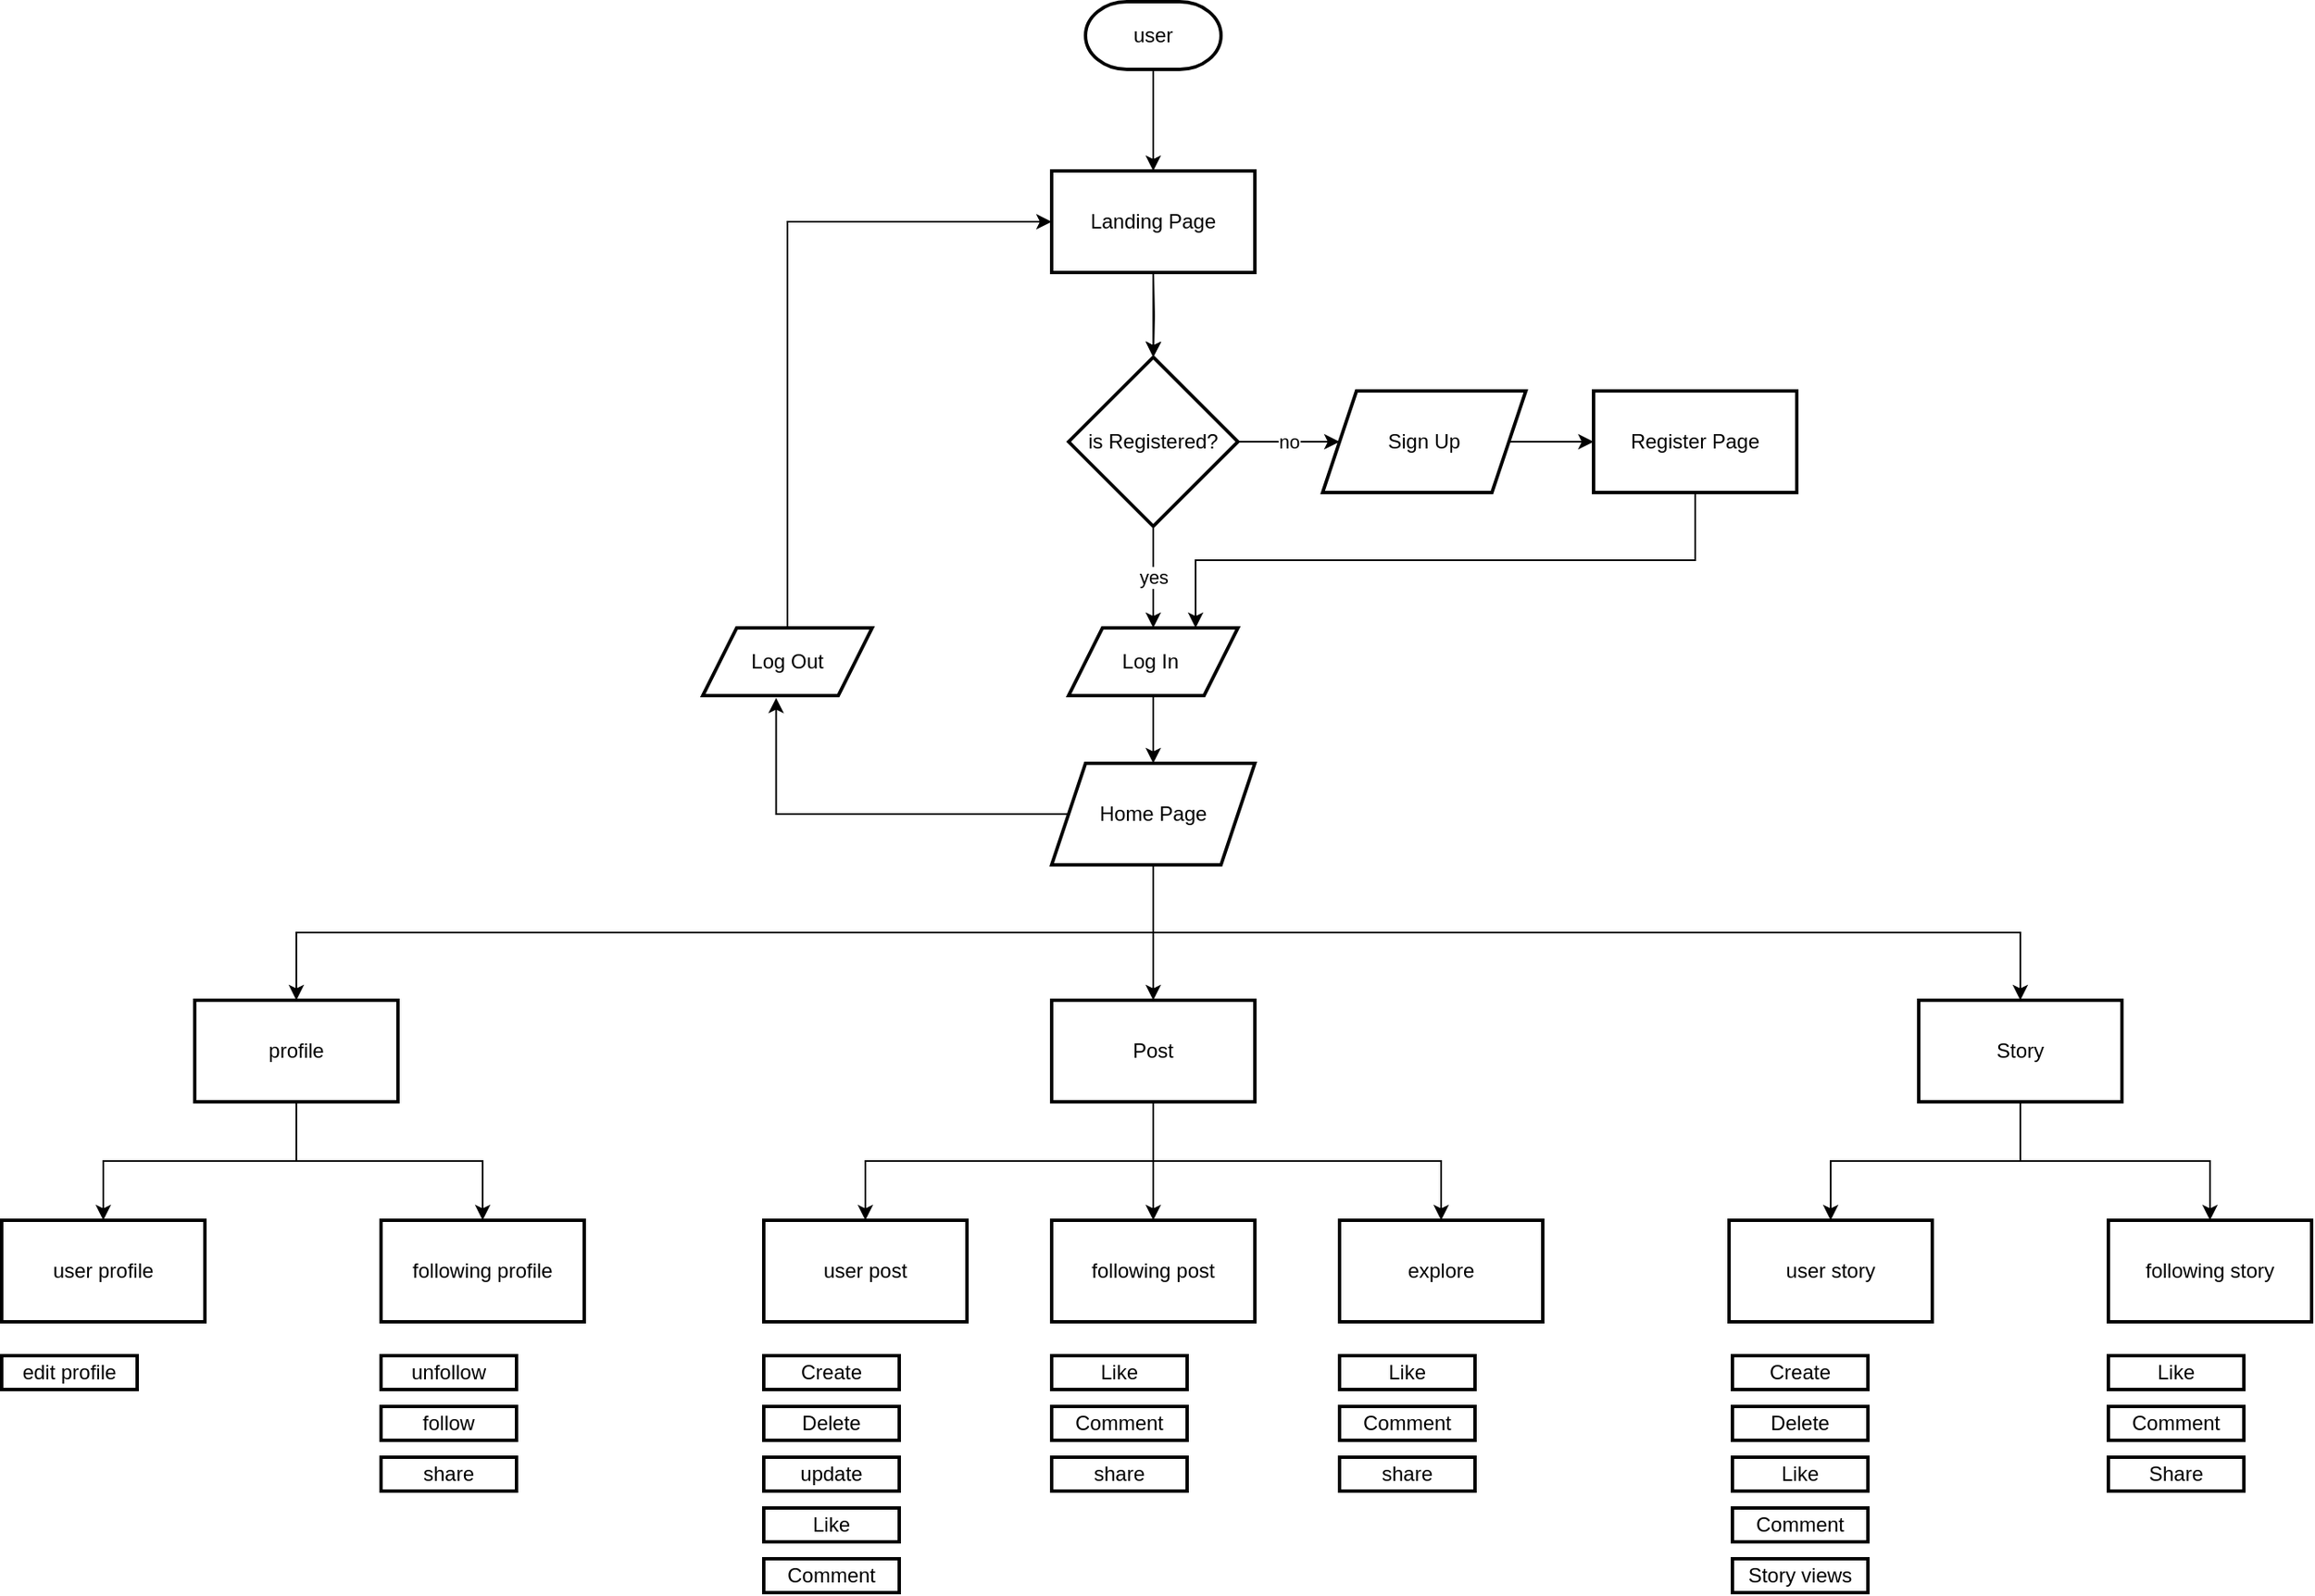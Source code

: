 <mxfile version="26.0.5">
  <diagram id="C5RBs43oDa-KdzZeNtuy" name="Page-1">
    <mxGraphModel dx="1588" dy="824" grid="1" gridSize="10" guides="1" tooltips="1" connect="1" arrows="1" fold="1" page="1" pageScale="1" pageWidth="827" pageHeight="1169" math="0" shadow="0">
      <root>
        <mxCell id="WIyWlLk6GJQsqaUBKTNV-0" />
        <mxCell id="WIyWlLk6GJQsqaUBKTNV-1" parent="WIyWlLk6GJQsqaUBKTNV-0" />
        <mxCell id="fB-u69kVFd3ww-bGuaCA-2" value="" style="edgeStyle=orthogonalEdgeStyle;rounded=0;orthogonalLoop=1;jettySize=auto;html=1;" edge="1" parent="WIyWlLk6GJQsqaUBKTNV-1" target="fB-u69kVFd3ww-bGuaCA-1">
          <mxGeometry relative="1" as="geometry">
            <mxPoint x="770" y="200" as="sourcePoint" />
          </mxGeometry>
        </mxCell>
        <mxCell id="fB-u69kVFd3ww-bGuaCA-53" value="" style="edgeStyle=orthogonalEdgeStyle;rounded=0;orthogonalLoop=1;jettySize=auto;html=1;exitX=0.5;exitY=1;exitDx=0;exitDy=0;exitPerimeter=0;entryX=0.5;entryY=0;entryDx=0;entryDy=0;" edge="1" parent="WIyWlLk6GJQsqaUBKTNV-1" source="fB-u69kVFd3ww-bGuaCA-52" target="fB-u69kVFd3ww-bGuaCA-54">
          <mxGeometry relative="1" as="geometry">
            <mxPoint x="770" y="160" as="sourcePoint" />
            <mxPoint x="880" y="120" as="targetPoint" />
          </mxGeometry>
        </mxCell>
        <mxCell id="fB-u69kVFd3ww-bGuaCA-4" value="yes" style="edgeStyle=orthogonalEdgeStyle;rounded=0;orthogonalLoop=1;jettySize=auto;html=1;" edge="1" parent="WIyWlLk6GJQsqaUBKTNV-1" source="fB-u69kVFd3ww-bGuaCA-1" target="fB-u69kVFd3ww-bGuaCA-3">
          <mxGeometry relative="1" as="geometry" />
        </mxCell>
        <mxCell id="fB-u69kVFd3ww-bGuaCA-6" value="no" style="edgeStyle=orthogonalEdgeStyle;rounded=0;orthogonalLoop=1;jettySize=auto;html=1;" edge="1" parent="WIyWlLk6GJQsqaUBKTNV-1" source="fB-u69kVFd3ww-bGuaCA-1" target="fB-u69kVFd3ww-bGuaCA-5">
          <mxGeometry relative="1" as="geometry" />
        </mxCell>
        <mxCell id="fB-u69kVFd3ww-bGuaCA-1" value="is Registered?" style="rhombus;whiteSpace=wrap;html=1;strokeWidth=2;" vertex="1" parent="WIyWlLk6GJQsqaUBKTNV-1">
          <mxGeometry x="720" y="250" width="100" height="100" as="geometry" />
        </mxCell>
        <mxCell id="fB-u69kVFd3ww-bGuaCA-8" value="" style="edgeStyle=orthogonalEdgeStyle;rounded=0;orthogonalLoop=1;jettySize=auto;html=1;" edge="1" parent="WIyWlLk6GJQsqaUBKTNV-1" source="fB-u69kVFd3ww-bGuaCA-3" target="fB-u69kVFd3ww-bGuaCA-7">
          <mxGeometry relative="1" as="geometry" />
        </mxCell>
        <mxCell id="fB-u69kVFd3ww-bGuaCA-3" value="Log In&amp;nbsp;" style="shape=parallelogram;perimeter=parallelogramPerimeter;whiteSpace=wrap;html=1;fixedSize=1;strokeWidth=2;" vertex="1" parent="WIyWlLk6GJQsqaUBKTNV-1">
          <mxGeometry x="720" y="410" width="100" height="40" as="geometry" />
        </mxCell>
        <mxCell id="fB-u69kVFd3ww-bGuaCA-11" value="" style="edgeStyle=orthogonalEdgeStyle;rounded=0;orthogonalLoop=1;jettySize=auto;html=1;" edge="1" parent="WIyWlLk6GJQsqaUBKTNV-1" source="fB-u69kVFd3ww-bGuaCA-5" target="fB-u69kVFd3ww-bGuaCA-10">
          <mxGeometry relative="1" as="geometry" />
        </mxCell>
        <mxCell id="fB-u69kVFd3ww-bGuaCA-5" value="Sign Up" style="shape=parallelogram;perimeter=parallelogramPerimeter;whiteSpace=wrap;html=1;fixedSize=1;strokeWidth=2;rounded=0;direction=west;" vertex="1" parent="WIyWlLk6GJQsqaUBKTNV-1">
          <mxGeometry x="870" y="270" width="120" height="60" as="geometry" />
        </mxCell>
        <mxCell id="fB-u69kVFd3ww-bGuaCA-16" value="" style="edgeStyle=orthogonalEdgeStyle;rounded=0;orthogonalLoop=1;jettySize=auto;html=1;exitX=0.5;exitY=1;exitDx=0;exitDy=0;" edge="1" parent="WIyWlLk6GJQsqaUBKTNV-1" source="fB-u69kVFd3ww-bGuaCA-7" target="fB-u69kVFd3ww-bGuaCA-15">
          <mxGeometry relative="1" as="geometry" />
        </mxCell>
        <mxCell id="fB-u69kVFd3ww-bGuaCA-19" value="" style="edgeStyle=orthogonalEdgeStyle;rounded=0;orthogonalLoop=1;jettySize=auto;html=1;exitX=0.5;exitY=1;exitDx=0;exitDy=0;" edge="1" parent="WIyWlLk6GJQsqaUBKTNV-1" source="fB-u69kVFd3ww-bGuaCA-7" target="fB-u69kVFd3ww-bGuaCA-18">
          <mxGeometry relative="1" as="geometry">
            <mxPoint x="770" y="600" as="sourcePoint" />
          </mxGeometry>
        </mxCell>
        <mxCell id="fB-u69kVFd3ww-bGuaCA-48" style="edgeStyle=orthogonalEdgeStyle;rounded=0;orthogonalLoop=1;jettySize=auto;html=1;exitX=0.5;exitY=1;exitDx=0;exitDy=0;entryX=0.5;entryY=0;entryDx=0;entryDy=0;" edge="1" parent="WIyWlLk6GJQsqaUBKTNV-1" source="fB-u69kVFd3ww-bGuaCA-7" target="fB-u69kVFd3ww-bGuaCA-22">
          <mxGeometry relative="1" as="geometry" />
        </mxCell>
        <mxCell id="fB-u69kVFd3ww-bGuaCA-59" value="" style="edgeStyle=orthogonalEdgeStyle;rounded=0;orthogonalLoop=1;jettySize=auto;html=1;entryX=0.433;entryY=1.033;entryDx=0;entryDy=0;entryPerimeter=0;" edge="1" parent="WIyWlLk6GJQsqaUBKTNV-1" source="fB-u69kVFd3ww-bGuaCA-7" target="fB-u69kVFd3ww-bGuaCA-65">
          <mxGeometry relative="1" as="geometry">
            <mxPoint x="564" y="460" as="targetPoint" />
          </mxGeometry>
        </mxCell>
        <mxCell id="fB-u69kVFd3ww-bGuaCA-7" value="Home Page" style="shape=parallelogram;perimeter=parallelogramPerimeter;whiteSpace=wrap;html=1;fixedSize=1;strokeWidth=2;" vertex="1" parent="WIyWlLk6GJQsqaUBKTNV-1">
          <mxGeometry x="710" y="490" width="120" height="60" as="geometry" />
        </mxCell>
        <mxCell id="fB-u69kVFd3ww-bGuaCA-14" style="edgeStyle=orthogonalEdgeStyle;rounded=0;orthogonalLoop=1;jettySize=auto;html=1;exitX=0.5;exitY=1;exitDx=0;exitDy=0;entryX=0.75;entryY=0;entryDx=0;entryDy=0;" edge="1" parent="WIyWlLk6GJQsqaUBKTNV-1" source="fB-u69kVFd3ww-bGuaCA-10" target="fB-u69kVFd3ww-bGuaCA-3">
          <mxGeometry relative="1" as="geometry" />
        </mxCell>
        <mxCell id="fB-u69kVFd3ww-bGuaCA-10" value="Register Page" style="whiteSpace=wrap;html=1;strokeWidth=2;" vertex="1" parent="WIyWlLk6GJQsqaUBKTNV-1">
          <mxGeometry x="1030" y="270" width="120" height="60" as="geometry" />
        </mxCell>
        <mxCell id="fB-u69kVFd3ww-bGuaCA-128" style="edgeStyle=orthogonalEdgeStyle;rounded=0;orthogonalLoop=1;jettySize=auto;html=1;exitX=0.5;exitY=1;exitDx=0;exitDy=0;entryX=0.5;entryY=0;entryDx=0;entryDy=0;" edge="1" parent="WIyWlLk6GJQsqaUBKTNV-1" source="fB-u69kVFd3ww-bGuaCA-15" target="fB-u69kVFd3ww-bGuaCA-74">
          <mxGeometry relative="1" as="geometry" />
        </mxCell>
        <mxCell id="fB-u69kVFd3ww-bGuaCA-129" style="edgeStyle=orthogonalEdgeStyle;rounded=0;orthogonalLoop=1;jettySize=auto;html=1;exitX=0.5;exitY=1;exitDx=0;exitDy=0;entryX=0.5;entryY=0;entryDx=0;entryDy=0;" edge="1" parent="WIyWlLk6GJQsqaUBKTNV-1" source="fB-u69kVFd3ww-bGuaCA-15" target="fB-u69kVFd3ww-bGuaCA-73">
          <mxGeometry relative="1" as="geometry" />
        </mxCell>
        <mxCell id="fB-u69kVFd3ww-bGuaCA-140" style="edgeStyle=orthogonalEdgeStyle;rounded=0;orthogonalLoop=1;jettySize=auto;html=1;exitX=0.5;exitY=1;exitDx=0;exitDy=0;entryX=0.5;entryY=0;entryDx=0;entryDy=0;" edge="1" parent="WIyWlLk6GJQsqaUBKTNV-1" source="fB-u69kVFd3ww-bGuaCA-15" target="fB-u69kVFd3ww-bGuaCA-137">
          <mxGeometry relative="1" as="geometry" />
        </mxCell>
        <mxCell id="fB-u69kVFd3ww-bGuaCA-15" value="Post" style="whiteSpace=wrap;html=1;strokeWidth=2;" vertex="1" parent="WIyWlLk6GJQsqaUBKTNV-1">
          <mxGeometry x="710" y="630" width="120" height="60" as="geometry" />
        </mxCell>
        <mxCell id="fB-u69kVFd3ww-bGuaCA-130" style="edgeStyle=orthogonalEdgeStyle;rounded=0;orthogonalLoop=1;jettySize=auto;html=1;exitX=0.5;exitY=1;exitDx=0;exitDy=0;entryX=0.5;entryY=0;entryDx=0;entryDy=0;" edge="1" parent="WIyWlLk6GJQsqaUBKTNV-1" source="fB-u69kVFd3ww-bGuaCA-18" target="fB-u69kVFd3ww-bGuaCA-81">
          <mxGeometry relative="1" as="geometry" />
        </mxCell>
        <mxCell id="fB-u69kVFd3ww-bGuaCA-131" style="edgeStyle=orthogonalEdgeStyle;rounded=0;orthogonalLoop=1;jettySize=auto;html=1;exitX=0.5;exitY=1;exitDx=0;exitDy=0;entryX=0.5;entryY=0;entryDx=0;entryDy=0;" edge="1" parent="WIyWlLk6GJQsqaUBKTNV-1" source="fB-u69kVFd3ww-bGuaCA-18" target="fB-u69kVFd3ww-bGuaCA-82">
          <mxGeometry relative="1" as="geometry" />
        </mxCell>
        <mxCell id="fB-u69kVFd3ww-bGuaCA-18" value="Story" style="whiteSpace=wrap;html=1;strokeWidth=2;" vertex="1" parent="WIyWlLk6GJQsqaUBKTNV-1">
          <mxGeometry x="1222" y="630" width="120" height="60" as="geometry" />
        </mxCell>
        <mxCell id="fB-u69kVFd3ww-bGuaCA-69" value="" style="edgeStyle=orthogonalEdgeStyle;rounded=0;orthogonalLoop=1;jettySize=auto;html=1;" edge="1" parent="WIyWlLk6GJQsqaUBKTNV-1" source="fB-u69kVFd3ww-bGuaCA-22" target="fB-u69kVFd3ww-bGuaCA-68">
          <mxGeometry relative="1" as="geometry" />
        </mxCell>
        <mxCell id="fB-u69kVFd3ww-bGuaCA-71" value="" style="edgeStyle=orthogonalEdgeStyle;rounded=0;orthogonalLoop=1;jettySize=auto;html=1;" edge="1" parent="WIyWlLk6GJQsqaUBKTNV-1" source="fB-u69kVFd3ww-bGuaCA-22" target="fB-u69kVFd3ww-bGuaCA-70">
          <mxGeometry relative="1" as="geometry" />
        </mxCell>
        <mxCell id="fB-u69kVFd3ww-bGuaCA-22" value="profile" style="whiteSpace=wrap;html=1;strokeWidth=2;" vertex="1" parent="WIyWlLk6GJQsqaUBKTNV-1">
          <mxGeometry x="204" y="630" width="120" height="60" as="geometry" />
        </mxCell>
        <mxCell id="fB-u69kVFd3ww-bGuaCA-25" value="Like" style="whiteSpace=wrap;html=1;strokeWidth=2;" vertex="1" parent="WIyWlLk6GJQsqaUBKTNV-1">
          <mxGeometry x="1334" y="840" width="80" height="20" as="geometry" />
        </mxCell>
        <mxCell id="fB-u69kVFd3ww-bGuaCA-26" value="Comment" style="whiteSpace=wrap;html=1;strokeWidth=2;" vertex="1" parent="WIyWlLk6GJQsqaUBKTNV-1">
          <mxGeometry x="1334" y="870" width="80" height="20" as="geometry" />
        </mxCell>
        <mxCell id="fB-u69kVFd3ww-bGuaCA-32" value="Story views" style="whiteSpace=wrap;html=1;strokeWidth=2;" vertex="1" parent="WIyWlLk6GJQsqaUBKTNV-1">
          <mxGeometry x="1112" y="960" width="80" height="20" as="geometry" />
        </mxCell>
        <mxCell id="fB-u69kVFd3ww-bGuaCA-35" value="Like" style="whiteSpace=wrap;html=1;strokeWidth=2;" vertex="1" parent="WIyWlLk6GJQsqaUBKTNV-1">
          <mxGeometry x="710" y="840" width="80" height="20" as="geometry" />
        </mxCell>
        <mxCell id="fB-u69kVFd3ww-bGuaCA-36" value="Comment" style="whiteSpace=wrap;html=1;strokeWidth=2;" vertex="1" parent="WIyWlLk6GJQsqaUBKTNV-1">
          <mxGeometry x="710" y="870" width="80" height="20" as="geometry" />
        </mxCell>
        <mxCell id="fB-u69kVFd3ww-bGuaCA-45" value="follow" style="whiteSpace=wrap;html=1;strokeWidth=2;" vertex="1" parent="WIyWlLk6GJQsqaUBKTNV-1">
          <mxGeometry x="314" y="870" width="80" height="20" as="geometry" />
        </mxCell>
        <mxCell id="fB-u69kVFd3ww-bGuaCA-46" value="unfollow" style="whiteSpace=wrap;html=1;strokeWidth=2;" vertex="1" parent="WIyWlLk6GJQsqaUBKTNV-1">
          <mxGeometry x="314" y="840" width="80" height="20" as="geometry" />
        </mxCell>
        <mxCell id="fB-u69kVFd3ww-bGuaCA-52" value="user" style="strokeWidth=2;html=1;shape=mxgraph.flowchart.terminator;whiteSpace=wrap;" vertex="1" parent="WIyWlLk6GJQsqaUBKTNV-1">
          <mxGeometry x="730" y="40" width="80" height="40" as="geometry" />
        </mxCell>
        <mxCell id="fB-u69kVFd3ww-bGuaCA-57" value="" style="edgeStyle=orthogonalEdgeStyle;rounded=0;orthogonalLoop=1;jettySize=auto;html=1;exitX=0.5;exitY=1;exitDx=0;exitDy=0;" edge="1" parent="WIyWlLk6GJQsqaUBKTNV-1" source="fB-u69kVFd3ww-bGuaCA-54" target="fB-u69kVFd3ww-bGuaCA-1">
          <mxGeometry relative="1" as="geometry" />
        </mxCell>
        <mxCell id="fB-u69kVFd3ww-bGuaCA-54" value="Landing Page" style="whiteSpace=wrap;html=1;strokeWidth=2;" vertex="1" parent="WIyWlLk6GJQsqaUBKTNV-1">
          <mxGeometry x="710" y="140" width="120" height="60" as="geometry" />
        </mxCell>
        <mxCell id="fB-u69kVFd3ww-bGuaCA-62" style="edgeStyle=orthogonalEdgeStyle;rounded=0;orthogonalLoop=1;jettySize=auto;html=1;entryX=0;entryY=0.5;entryDx=0;entryDy=0;exitX=0.5;exitY=0;exitDx=0;exitDy=0;" edge="1" parent="WIyWlLk6GJQsqaUBKTNV-1" source="fB-u69kVFd3ww-bGuaCA-65" target="fB-u69kVFd3ww-bGuaCA-54">
          <mxGeometry relative="1" as="geometry">
            <mxPoint x="564" y="420" as="sourcePoint" />
          </mxGeometry>
        </mxCell>
        <mxCell id="fB-u69kVFd3ww-bGuaCA-65" value="Log Out" style="shape=parallelogram;perimeter=parallelogramPerimeter;whiteSpace=wrap;html=1;fixedSize=1;strokeWidth=2;" vertex="1" parent="WIyWlLk6GJQsqaUBKTNV-1">
          <mxGeometry x="504" y="410" width="100" height="40" as="geometry" />
        </mxCell>
        <mxCell id="fB-u69kVFd3ww-bGuaCA-67" value="edit profile" style="whiteSpace=wrap;html=1;strokeWidth=2;" vertex="1" parent="WIyWlLk6GJQsqaUBKTNV-1">
          <mxGeometry x="90" y="840" width="80" height="20" as="geometry" />
        </mxCell>
        <mxCell id="fB-u69kVFd3ww-bGuaCA-68" value="user profile" style="whiteSpace=wrap;html=1;strokeWidth=2;" vertex="1" parent="WIyWlLk6GJQsqaUBKTNV-1">
          <mxGeometry x="90" y="760" width="120" height="60" as="geometry" />
        </mxCell>
        <mxCell id="fB-u69kVFd3ww-bGuaCA-70" value="following profile" style="whiteSpace=wrap;html=1;strokeWidth=2;" vertex="1" parent="WIyWlLk6GJQsqaUBKTNV-1">
          <mxGeometry x="314" y="760" width="120" height="60" as="geometry" />
        </mxCell>
        <mxCell id="fB-u69kVFd3ww-bGuaCA-73" value="user post" style="whiteSpace=wrap;html=1;strokeWidth=2;" vertex="1" parent="WIyWlLk6GJQsqaUBKTNV-1">
          <mxGeometry x="540" y="760" width="120" height="60" as="geometry" />
        </mxCell>
        <mxCell id="fB-u69kVFd3ww-bGuaCA-74" value="following post" style="whiteSpace=wrap;html=1;strokeWidth=2;" vertex="1" parent="WIyWlLk6GJQsqaUBKTNV-1">
          <mxGeometry x="710" y="760" width="120" height="60" as="geometry" />
        </mxCell>
        <mxCell id="fB-u69kVFd3ww-bGuaCA-81" value="user story" style="whiteSpace=wrap;html=1;strokeWidth=2;" vertex="1" parent="WIyWlLk6GJQsqaUBKTNV-1">
          <mxGeometry x="1110" y="760" width="120" height="60" as="geometry" />
        </mxCell>
        <mxCell id="fB-u69kVFd3ww-bGuaCA-82" value="following story" style="whiteSpace=wrap;html=1;strokeWidth=2;" vertex="1" parent="WIyWlLk6GJQsqaUBKTNV-1">
          <mxGeometry x="1334" y="760" width="120" height="60" as="geometry" />
        </mxCell>
        <mxCell id="fB-u69kVFd3ww-bGuaCA-88" value="" style="group" vertex="1" connectable="0" parent="WIyWlLk6GJQsqaUBKTNV-1">
          <mxGeometry x="540" y="840" width="80" height="140" as="geometry" />
        </mxCell>
        <mxCell id="fB-u69kVFd3ww-bGuaCA-37" value="Create" style="whiteSpace=wrap;html=1;strokeWidth=2;" vertex="1" parent="fB-u69kVFd3ww-bGuaCA-88">
          <mxGeometry width="80" height="20" as="geometry" />
        </mxCell>
        <mxCell id="fB-u69kVFd3ww-bGuaCA-38" value="Delete" style="whiteSpace=wrap;html=1;strokeWidth=2;" vertex="1" parent="fB-u69kVFd3ww-bGuaCA-88">
          <mxGeometry y="30" width="80" height="20" as="geometry" />
        </mxCell>
        <mxCell id="fB-u69kVFd3ww-bGuaCA-42" value="update" style="whiteSpace=wrap;html=1;strokeWidth=2;" vertex="1" parent="fB-u69kVFd3ww-bGuaCA-88">
          <mxGeometry y="60" width="80" height="20" as="geometry" />
        </mxCell>
        <mxCell id="fB-u69kVFd3ww-bGuaCA-76" value="Like" style="whiteSpace=wrap;html=1;strokeWidth=2;" vertex="1" parent="fB-u69kVFd3ww-bGuaCA-88">
          <mxGeometry y="90" width="80" height="20" as="geometry" />
        </mxCell>
        <mxCell id="fB-u69kVFd3ww-bGuaCA-77" value="Comment" style="whiteSpace=wrap;html=1;strokeWidth=2;" vertex="1" parent="fB-u69kVFd3ww-bGuaCA-88">
          <mxGeometry y="120" width="80" height="20" as="geometry" />
        </mxCell>
        <mxCell id="fB-u69kVFd3ww-bGuaCA-120" value="Create" style="whiteSpace=wrap;html=1;strokeWidth=2;" vertex="1" parent="WIyWlLk6GJQsqaUBKTNV-1">
          <mxGeometry x="1112" y="840" width="80" height="20" as="geometry" />
        </mxCell>
        <mxCell id="fB-u69kVFd3ww-bGuaCA-121" value="Delete" style="whiteSpace=wrap;html=1;strokeWidth=2;" vertex="1" parent="WIyWlLk6GJQsqaUBKTNV-1">
          <mxGeometry x="1112" y="870" width="80" height="20" as="geometry" />
        </mxCell>
        <mxCell id="fB-u69kVFd3ww-bGuaCA-123" value="Like" style="whiteSpace=wrap;html=1;strokeWidth=2;" vertex="1" parent="WIyWlLk6GJQsqaUBKTNV-1">
          <mxGeometry x="1112" y="900" width="80" height="20" as="geometry" />
        </mxCell>
        <mxCell id="fB-u69kVFd3ww-bGuaCA-124" value="Comment" style="whiteSpace=wrap;html=1;strokeWidth=2;" vertex="1" parent="WIyWlLk6GJQsqaUBKTNV-1">
          <mxGeometry x="1112" y="930" width="80" height="20" as="geometry" />
        </mxCell>
        <mxCell id="fB-u69kVFd3ww-bGuaCA-126" value="Share" style="whiteSpace=wrap;html=1;strokeWidth=2;" vertex="1" parent="WIyWlLk6GJQsqaUBKTNV-1">
          <mxGeometry x="1334" y="900" width="80" height="20" as="geometry" />
        </mxCell>
        <mxCell id="fB-u69kVFd3ww-bGuaCA-132" value="share" style="whiteSpace=wrap;html=1;strokeWidth=2;" vertex="1" parent="WIyWlLk6GJQsqaUBKTNV-1">
          <mxGeometry x="314" y="900" width="80" height="20" as="geometry" />
        </mxCell>
        <mxCell id="fB-u69kVFd3ww-bGuaCA-133" value="Like" style="whiteSpace=wrap;html=1;strokeWidth=2;" vertex="1" parent="WIyWlLk6GJQsqaUBKTNV-1">
          <mxGeometry x="880" y="840" width="80" height="20" as="geometry" />
        </mxCell>
        <mxCell id="fB-u69kVFd3ww-bGuaCA-134" value="Comment" style="whiteSpace=wrap;html=1;strokeWidth=2;" vertex="1" parent="WIyWlLk6GJQsqaUBKTNV-1">
          <mxGeometry x="880" y="870" width="80" height="20" as="geometry" />
        </mxCell>
        <mxCell id="fB-u69kVFd3ww-bGuaCA-137" value="explore" style="whiteSpace=wrap;html=1;strokeWidth=2;" vertex="1" parent="WIyWlLk6GJQsqaUBKTNV-1">
          <mxGeometry x="880" y="760" width="120" height="60" as="geometry" />
        </mxCell>
        <mxCell id="fB-u69kVFd3ww-bGuaCA-138" value="share" style="whiteSpace=wrap;html=1;strokeWidth=2;" vertex="1" parent="WIyWlLk6GJQsqaUBKTNV-1">
          <mxGeometry x="710" y="900" width="80" height="20" as="geometry" />
        </mxCell>
        <mxCell id="fB-u69kVFd3ww-bGuaCA-139" value="share" style="whiteSpace=wrap;html=1;strokeWidth=2;" vertex="1" parent="WIyWlLk6GJQsqaUBKTNV-1">
          <mxGeometry x="880" y="900" width="80" height="20" as="geometry" />
        </mxCell>
      </root>
    </mxGraphModel>
  </diagram>
</mxfile>
